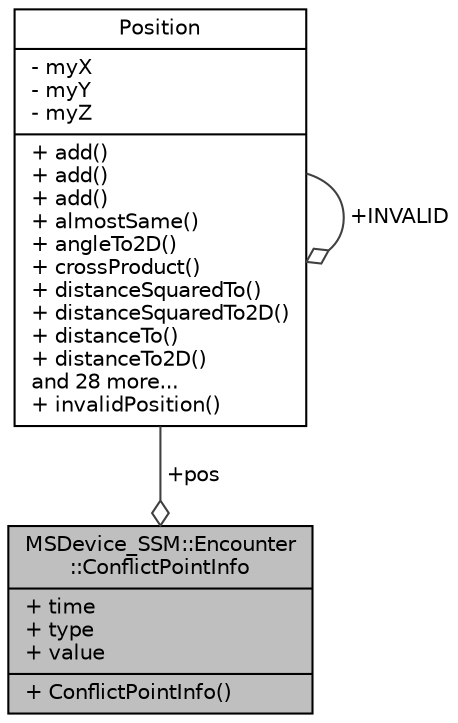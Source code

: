 digraph "MSDevice_SSM::Encounter::ConflictPointInfo"
{
  edge [fontname="Helvetica",fontsize="10",labelfontname="Helvetica",labelfontsize="10"];
  node [fontname="Helvetica",fontsize="10",shape=record];
  Node1 [label="{MSDevice_SSM::Encounter\l::ConflictPointInfo\n|+ time\l+ type\l+ value\l|+ ConflictPointInfo()\l}",height=0.2,width=0.4,color="black", fillcolor="grey75", style="filled", fontcolor="black"];
  Node2 -> Node1 [color="grey25",fontsize="10",style="solid",label=" +pos" ,arrowhead="odiamond",fontname="Helvetica"];
  Node2 [label="{Position\n|- myX\l- myY\l- myZ\l|+ add()\l+ add()\l+ add()\l+ almostSame()\l+ angleTo2D()\l+ crossProduct()\l+ distanceSquaredTo()\l+ distanceSquaredTo2D()\l+ distanceTo()\l+ distanceTo2D()\land 28 more...\l+ invalidPosition()\l}",height=0.2,width=0.4,color="black", fillcolor="white", style="filled",URL="$d7/d3b/class_position.html",tooltip="A point in 2D or 3D with translation and scaling methods. "];
  Node2 -> Node2 [color="grey25",fontsize="10",style="solid",label=" +INVALID" ,arrowhead="odiamond",fontname="Helvetica"];
}
